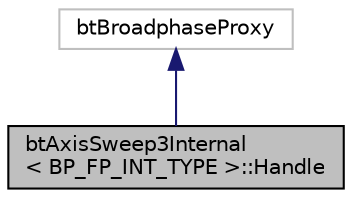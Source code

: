 digraph "btAxisSweep3Internal&lt; BP_FP_INT_TYPE &gt;::Handle"
{
  edge [fontname="Helvetica",fontsize="10",labelfontname="Helvetica",labelfontsize="10"];
  node [fontname="Helvetica",fontsize="10",shape=record];
  Node1 [label="btAxisSweep3Internal\l\< BP_FP_INT_TYPE \>::Handle",height=0.2,width=0.4,color="black", fillcolor="grey75", style="filled", fontcolor="black"];
  Node2 -> Node1 [dir="back",color="midnightblue",fontsize="10",style="solid",fontname="Helvetica"];
  Node2 [label="btBroadphaseProxy",height=0.2,width=0.4,color="grey75", fillcolor="white", style="filled"];
}
